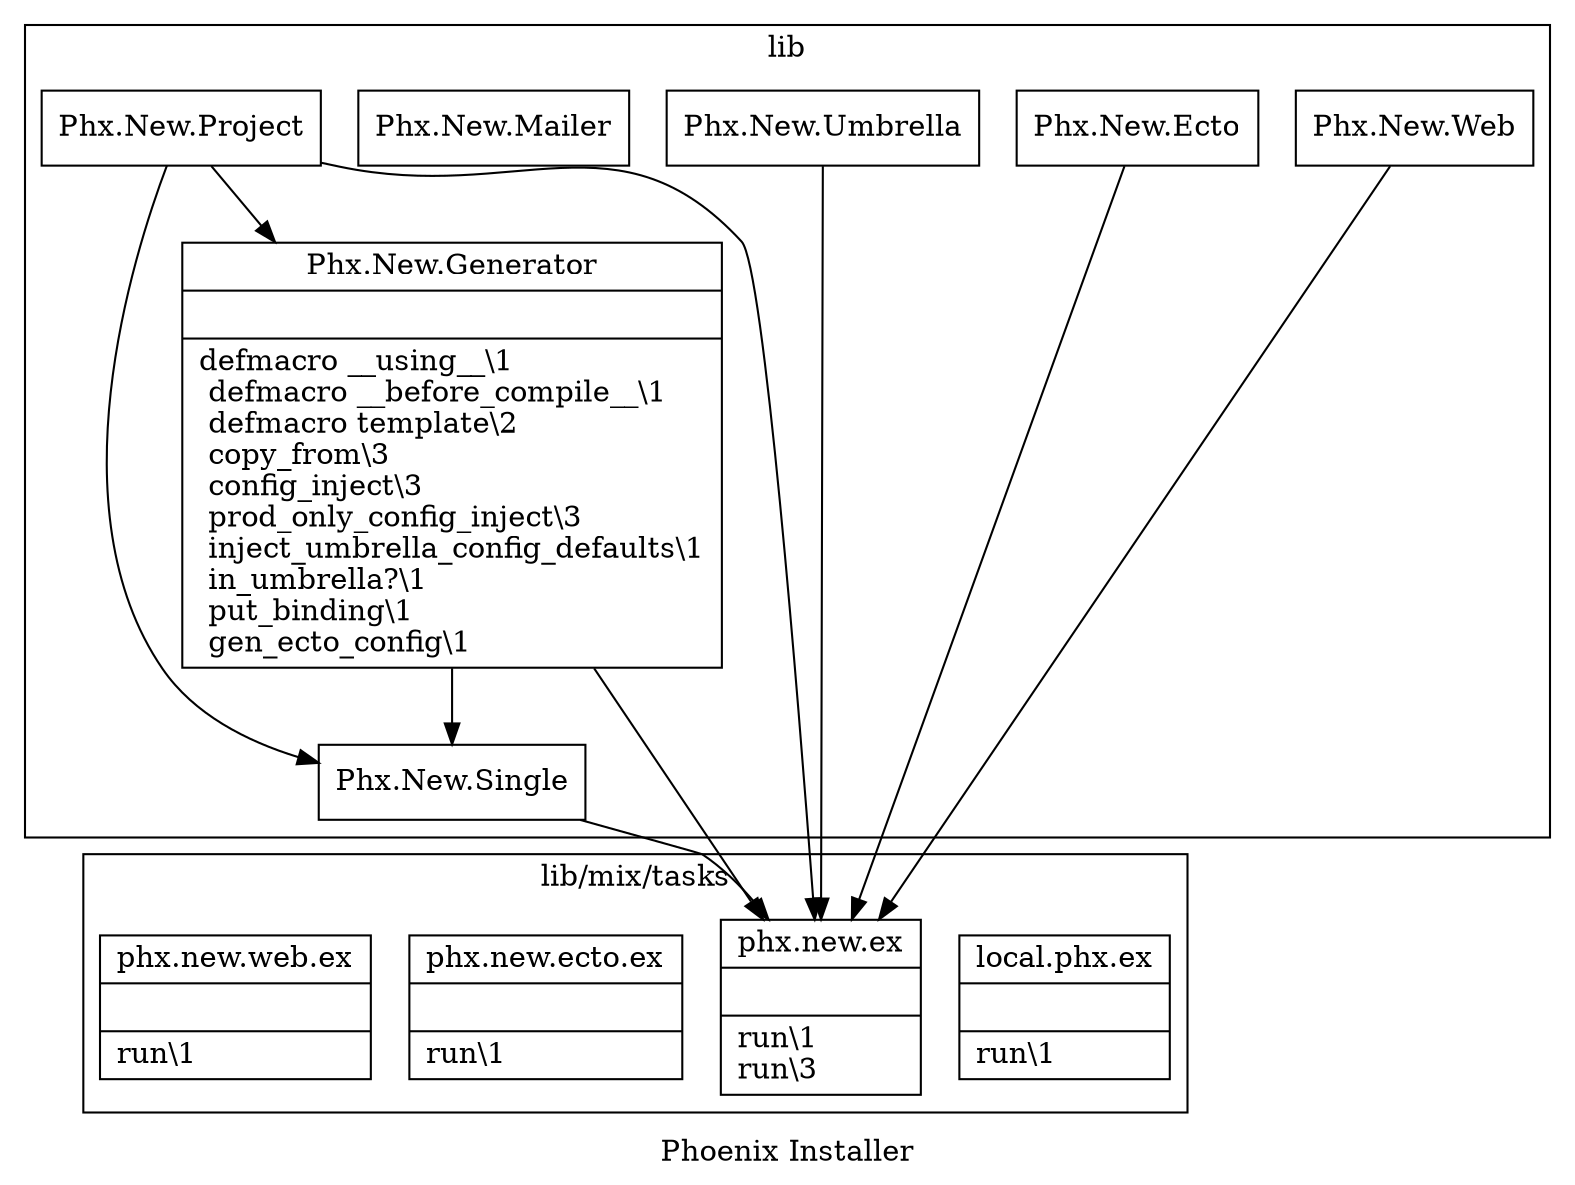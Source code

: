 digraph installer {

  graph [
    label="Phoenix Installer"
  ]

  node [
    shape=record
  ]

  subgraph cluster_mix {
    label="lib/mix/tasks"

    local_phx [label="{local.phx.ex||run\\1\l}"]  
    phx_new [label="{phx.new.ex||run\\1\lrun\\3\l}"]
    phx_new_ecto [label="{phx.new.ecto.ex||run\\1\l}"]  
    phx_new_web [label="{phx.new.web.ex||run\\1\l}"]
  }

  subgraph cluster_lib {
    label="lib"

    generator [label="{
      Phx.New.Generator||
      defmacro __using__\\1\l
      defmacro __before_compile__\\1\l
      defmacro template\\2\l
      copy_from\\3\l
      config_inject\\3\l
      prod_only_config_inject\\3\l
      inject_umbrella_config_defaults\\1\l
      in_umbrella?\\1\l
      put_binding\\1\l
      gen_ecto_config\\1\l
    }"]
    project [label="{Phx.New.Project}"]
    single [label="{Phx.New.Single}"]
    umbrella [label="{Phx.New.Umbrella}"]
    ecto [label="{Phx.New.Ecto}"]
    mailer [label="{Phx.New.Mailer}"]
    web [label="{Phx.New.Web}"]
  }

  generator -> single
  project -> single
  project -> generator
  single -> phx_new 
  generator -> phx_new
  project -> phx_new
  umbrella -> phx_new
  web -> phx_new
  ecto -> phx_new
}
